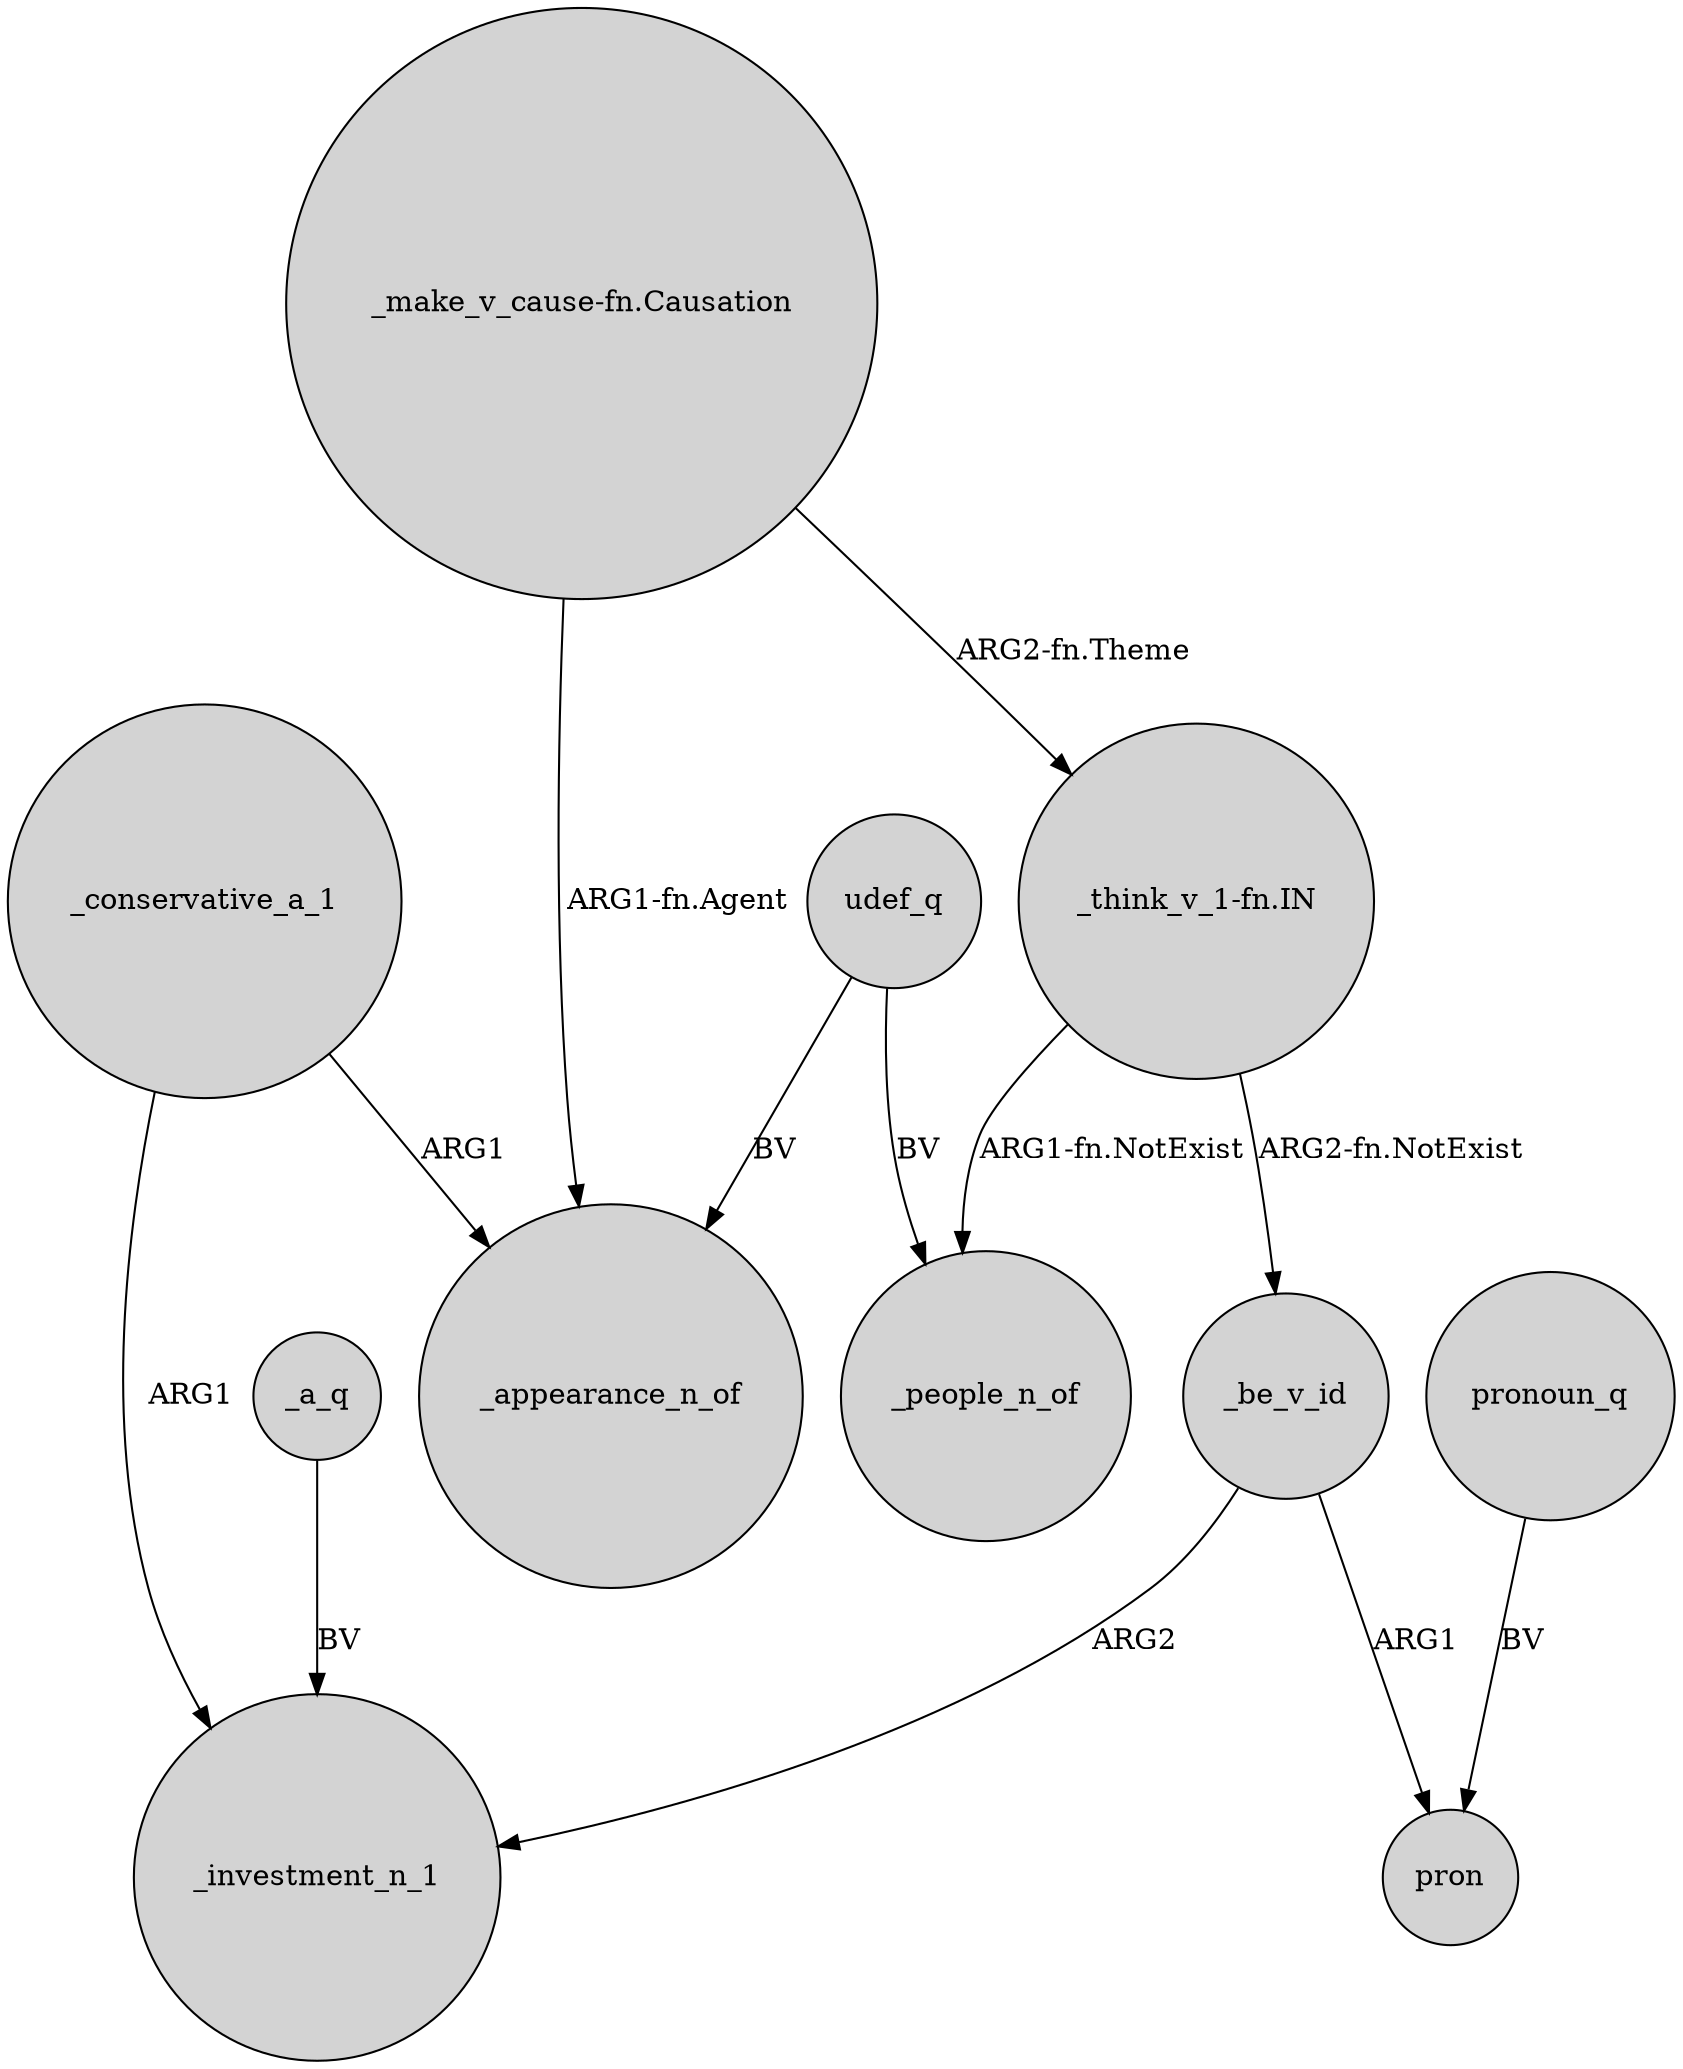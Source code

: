 digraph {
	node [shape=circle style=filled]
	"_make_v_cause-fn.Causation" -> "_think_v_1-fn.IN" [label="ARG2-fn.Theme"]
	_conservative_a_1 -> _investment_n_1 [label=ARG1]
	"_make_v_cause-fn.Causation" -> _appearance_n_of [label="ARG1-fn.Agent"]
	"_think_v_1-fn.IN" -> _be_v_id [label="ARG2-fn.NotExist"]
	pronoun_q -> pron [label=BV]
	_be_v_id -> _investment_n_1 [label=ARG2]
	_a_q -> _investment_n_1 [label=BV]
	_be_v_id -> pron [label=ARG1]
	_conservative_a_1 -> _appearance_n_of [label=ARG1]
	udef_q -> _appearance_n_of [label=BV]
	"_think_v_1-fn.IN" -> _people_n_of [label="ARG1-fn.NotExist"]
	udef_q -> _people_n_of [label=BV]
}
